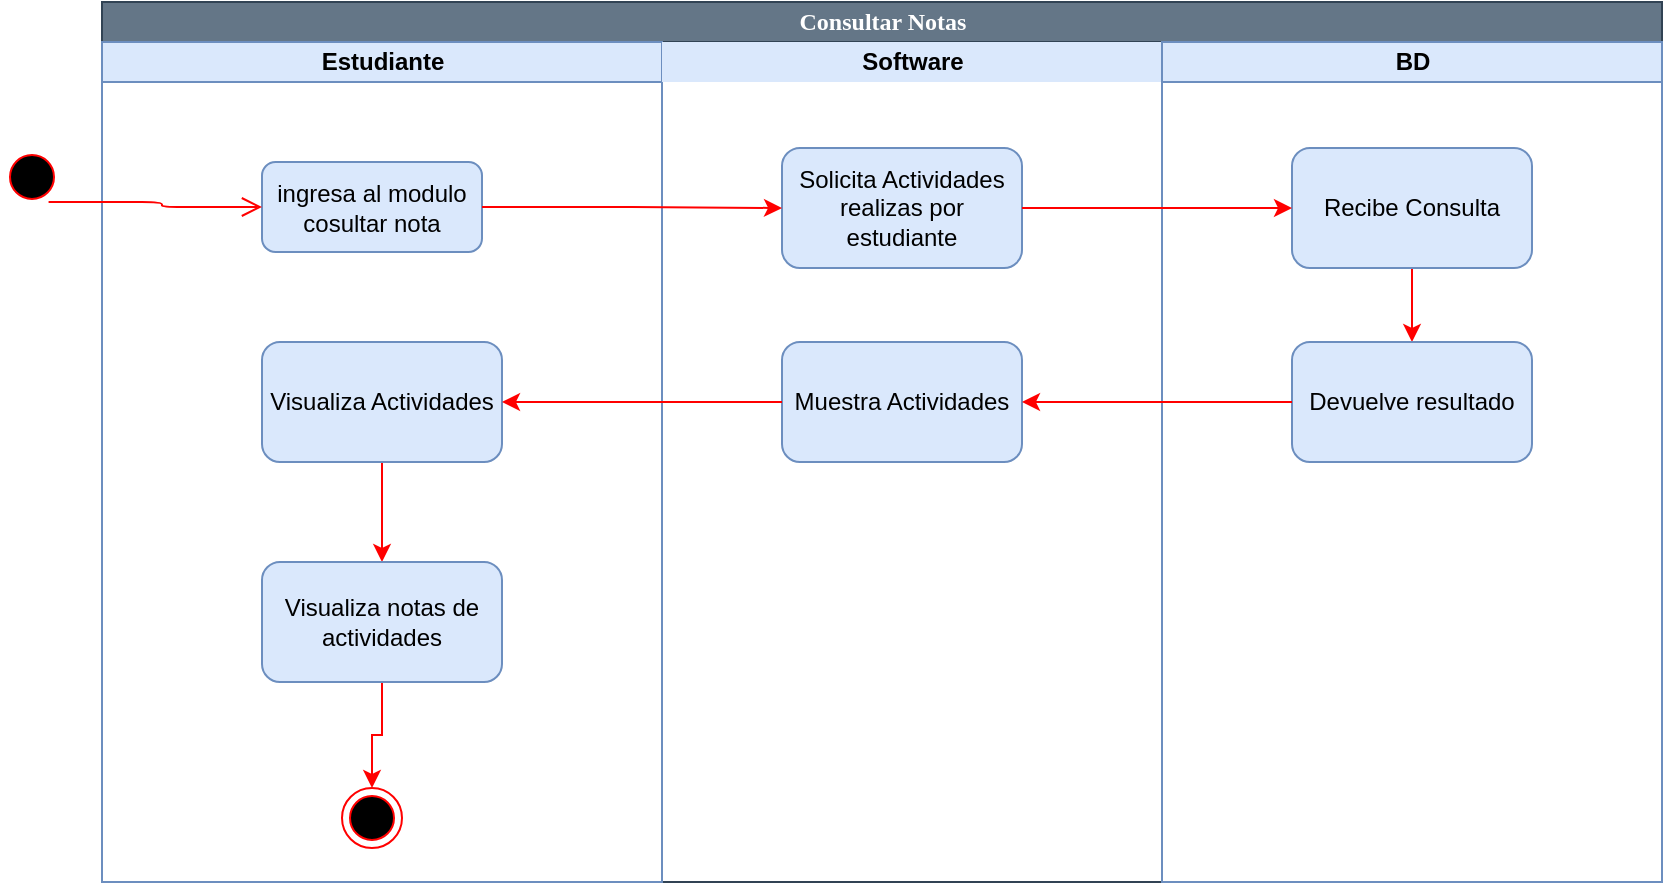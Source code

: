 <mxfile version="11.3.0" type="device" pages="1"><diagram name="Page-1" id="e7e014a7-5840-1c2e-5031-d8a46d1fe8dd"><mxGraphModel dx="2179" dy="579" grid="1" gridSize="10" guides="1" tooltips="1" connect="1" arrows="1" fold="1" page="1" pageScale="1" pageWidth="1169" pageHeight="826" background="#ffffff" math="0" shadow="0"><root><mxCell id="0"/><mxCell id="1" parent="0"/><mxCell id="vYyZQvSbIP0B-mAJoUlM-41" value="Consultar Notas" style="swimlane;html=1;childLayout=stackLayout;startSize=20;rounded=0;shadow=0;comic=0;labelBackgroundColor=none;strokeColor=#314354;strokeWidth=1;fillColor=#647687;fontFamily=Verdana;fontSize=12;align=center;fontColor=#ffffff;" vertex="1" parent="1"><mxGeometry x="40" y="20" width="780" height="440" as="geometry"/></mxCell><mxCell id="vYyZQvSbIP0B-mAJoUlM-42" value="Estudiante" style="swimlane;html=1;startSize=20;fillColor=#dae8fc;strokeColor=#6c8ebf;" vertex="1" parent="vYyZQvSbIP0B-mAJoUlM-41"><mxGeometry y="20" width="280" height="420" as="geometry"/></mxCell><mxCell id="vYyZQvSbIP0B-mAJoUlM-43" value="ingresa al modulo cosultar nota" style="rounded=1;whiteSpace=wrap;html=1;fillColor=#dae8fc;strokeColor=#6c8ebf;" vertex="1" parent="vYyZQvSbIP0B-mAJoUlM-42"><mxGeometry x="80" y="60" width="110" height="45" as="geometry"/></mxCell><mxCell id="vYyZQvSbIP0B-mAJoUlM-89" style="edgeStyle=orthogonalEdgeStyle;rounded=0;orthogonalLoop=1;jettySize=auto;html=1;entryX=0.5;entryY=0;entryDx=0;entryDy=0;strokeColor=#FF0000;" edge="1" parent="vYyZQvSbIP0B-mAJoUlM-42" source="vYyZQvSbIP0B-mAJoUlM-85" target="vYyZQvSbIP0B-mAJoUlM-88"><mxGeometry relative="1" as="geometry"/></mxCell><mxCell id="vYyZQvSbIP0B-mAJoUlM-85" value="Visualiza Actividades" style="rounded=1;whiteSpace=wrap;html=1;fillColor=#dae8fc;strokeColor=#6c8ebf;" vertex="1" parent="vYyZQvSbIP0B-mAJoUlM-42"><mxGeometry x="80" y="150" width="120" height="60" as="geometry"/></mxCell><mxCell id="vYyZQvSbIP0B-mAJoUlM-91" style="edgeStyle=orthogonalEdgeStyle;rounded=0;orthogonalLoop=1;jettySize=auto;html=1;entryX=0.5;entryY=0;entryDx=0;entryDy=0;strokeColor=#FF0000;" edge="1" parent="vYyZQvSbIP0B-mAJoUlM-42" source="vYyZQvSbIP0B-mAJoUlM-88" target="vYyZQvSbIP0B-mAJoUlM-90"><mxGeometry relative="1" as="geometry"/></mxCell><mxCell id="vYyZQvSbIP0B-mAJoUlM-88" value="Visualiza notas de actividades" style="rounded=1;whiteSpace=wrap;html=1;fillColor=#dae8fc;strokeColor=#6c8ebf;" vertex="1" parent="vYyZQvSbIP0B-mAJoUlM-42"><mxGeometry x="80" y="260" width="120" height="60" as="geometry"/></mxCell><mxCell id="vYyZQvSbIP0B-mAJoUlM-90" value="" style="ellipse;html=1;shape=endState;fillColor=#000000;strokeColor=#ff0000;" vertex="1" parent="vYyZQvSbIP0B-mAJoUlM-42"><mxGeometry x="120" y="373" width="30" height="30" as="geometry"/></mxCell><mxCell id="vYyZQvSbIP0B-mAJoUlM-51" value="Software" style="swimlane;html=1;startSize=20;fillColor=#dae8fc;strokeColor=none;" vertex="1" parent="vYyZQvSbIP0B-mAJoUlM-41"><mxGeometry x="280" y="20" width="250" height="420" as="geometry"/></mxCell><mxCell id="vYyZQvSbIP0B-mAJoUlM-52" style="edgeStyle=orthogonalEdgeStyle;rounded=0;orthogonalLoop=1;jettySize=auto;html=1;strokeColor=#FF0000;entryX=1;entryY=0.15;entryDx=0;entryDy=0;entryPerimeter=0;" edge="1" parent="vYyZQvSbIP0B-mAJoUlM-51"><mxGeometry relative="1" as="geometry"><mxPoint x="170" y="69.571" as="targetPoint"/><Array as="points"><mxPoint x="240" y="730"/><mxPoint x="240" y="69"/></Array></mxGeometry></mxCell><mxCell id="vYyZQvSbIP0B-mAJoUlM-78" value="Solicita Actividades realizas por estudiante" style="rounded=1;whiteSpace=wrap;html=1;fillColor=#dae8fc;strokeColor=#6c8ebf;" vertex="1" parent="vYyZQvSbIP0B-mAJoUlM-51"><mxGeometry x="60" y="53" width="120" height="60" as="geometry"/></mxCell><mxCell id="vYyZQvSbIP0B-mAJoUlM-84" value="Muestra Actividades" style="rounded=1;whiteSpace=wrap;html=1;fillColor=#dae8fc;strokeColor=#6c8ebf;" vertex="1" parent="vYyZQvSbIP0B-mAJoUlM-51"><mxGeometry x="60" y="150" width="120" height="60" as="geometry"/></mxCell><mxCell id="vYyZQvSbIP0B-mAJoUlM-58" value="BD" style="swimlane;html=1;startSize=20;fillColor=#dae8fc;strokeColor=#6c8ebf;" vertex="1" parent="vYyZQvSbIP0B-mAJoUlM-41"><mxGeometry x="530" y="20" width="250" height="420" as="geometry"/></mxCell><mxCell id="vYyZQvSbIP0B-mAJoUlM-81" style="edgeStyle=orthogonalEdgeStyle;rounded=0;orthogonalLoop=1;jettySize=auto;html=1;strokeColor=#FF0000;" edge="1" parent="vYyZQvSbIP0B-mAJoUlM-58" source="vYyZQvSbIP0B-mAJoUlM-79" target="vYyZQvSbIP0B-mAJoUlM-80"><mxGeometry relative="1" as="geometry"/></mxCell><mxCell id="vYyZQvSbIP0B-mAJoUlM-79" value="Recibe Consulta" style="rounded=1;whiteSpace=wrap;html=1;fillColor=#dae8fc;strokeColor=#6c8ebf;" vertex="1" parent="vYyZQvSbIP0B-mAJoUlM-58"><mxGeometry x="65" y="53" width="120" height="60" as="geometry"/></mxCell><mxCell id="vYyZQvSbIP0B-mAJoUlM-80" value="Devuelve resultado" style="rounded=1;whiteSpace=wrap;html=1;fillColor=#dae8fc;strokeColor=#6c8ebf;" vertex="1" parent="vYyZQvSbIP0B-mAJoUlM-58"><mxGeometry x="65" y="150" width="120" height="60" as="geometry"/></mxCell><mxCell id="vYyZQvSbIP0B-mAJoUlM-82" style="edgeStyle=orthogonalEdgeStyle;rounded=0;orthogonalLoop=1;jettySize=auto;html=1;strokeColor=#FF0000;" edge="1" parent="vYyZQvSbIP0B-mAJoUlM-41" source="vYyZQvSbIP0B-mAJoUlM-43" target="vYyZQvSbIP0B-mAJoUlM-78"><mxGeometry relative="1" as="geometry"/></mxCell><mxCell id="vYyZQvSbIP0B-mAJoUlM-83" style="edgeStyle=orthogonalEdgeStyle;rounded=0;orthogonalLoop=1;jettySize=auto;html=1;strokeColor=#FF0000;" edge="1" parent="vYyZQvSbIP0B-mAJoUlM-41" source="vYyZQvSbIP0B-mAJoUlM-78" target="vYyZQvSbIP0B-mAJoUlM-79"><mxGeometry relative="1" as="geometry"/></mxCell><mxCell id="vYyZQvSbIP0B-mAJoUlM-86" style="edgeStyle=orthogonalEdgeStyle;rounded=0;orthogonalLoop=1;jettySize=auto;html=1;strokeColor=#FF0000;" edge="1" parent="vYyZQvSbIP0B-mAJoUlM-41" source="vYyZQvSbIP0B-mAJoUlM-80" target="vYyZQvSbIP0B-mAJoUlM-84"><mxGeometry relative="1" as="geometry"/></mxCell><mxCell id="vYyZQvSbIP0B-mAJoUlM-87" style="edgeStyle=orthogonalEdgeStyle;rounded=0;orthogonalLoop=1;jettySize=auto;html=1;strokeColor=#FF0000;" edge="1" parent="vYyZQvSbIP0B-mAJoUlM-41" source="vYyZQvSbIP0B-mAJoUlM-84" target="vYyZQvSbIP0B-mAJoUlM-85"><mxGeometry relative="1" as="geometry"/></mxCell><mxCell id="vYyZQvSbIP0B-mAJoUlM-74" value="" style="ellipse;html=1;shape=startState;fillColor=#000000;strokeColor=#ff0000;" vertex="1" parent="1"><mxGeometry x="-10" y="92.5" width="30" height="30" as="geometry"/></mxCell><mxCell id="vYyZQvSbIP0B-mAJoUlM-75" value="" style="edgeStyle=orthogonalEdgeStyle;html=1;verticalAlign=bottom;endArrow=open;endSize=8;strokeColor=#ff0000;entryX=0;entryY=0.5;entryDx=0;entryDy=0;" edge="1" parent="1" source="vYyZQvSbIP0B-mAJoUlM-74" target="vYyZQvSbIP0B-mAJoUlM-43"><mxGeometry relative="1" as="geometry"><mxPoint x="25" y="160" as="targetPoint"/><Array as="points"><mxPoint x="25" y="120"/><mxPoint x="70" y="120"/><mxPoint x="70" y="123"/></Array></mxGeometry></mxCell></root></mxGraphModel></diagram></mxfile>